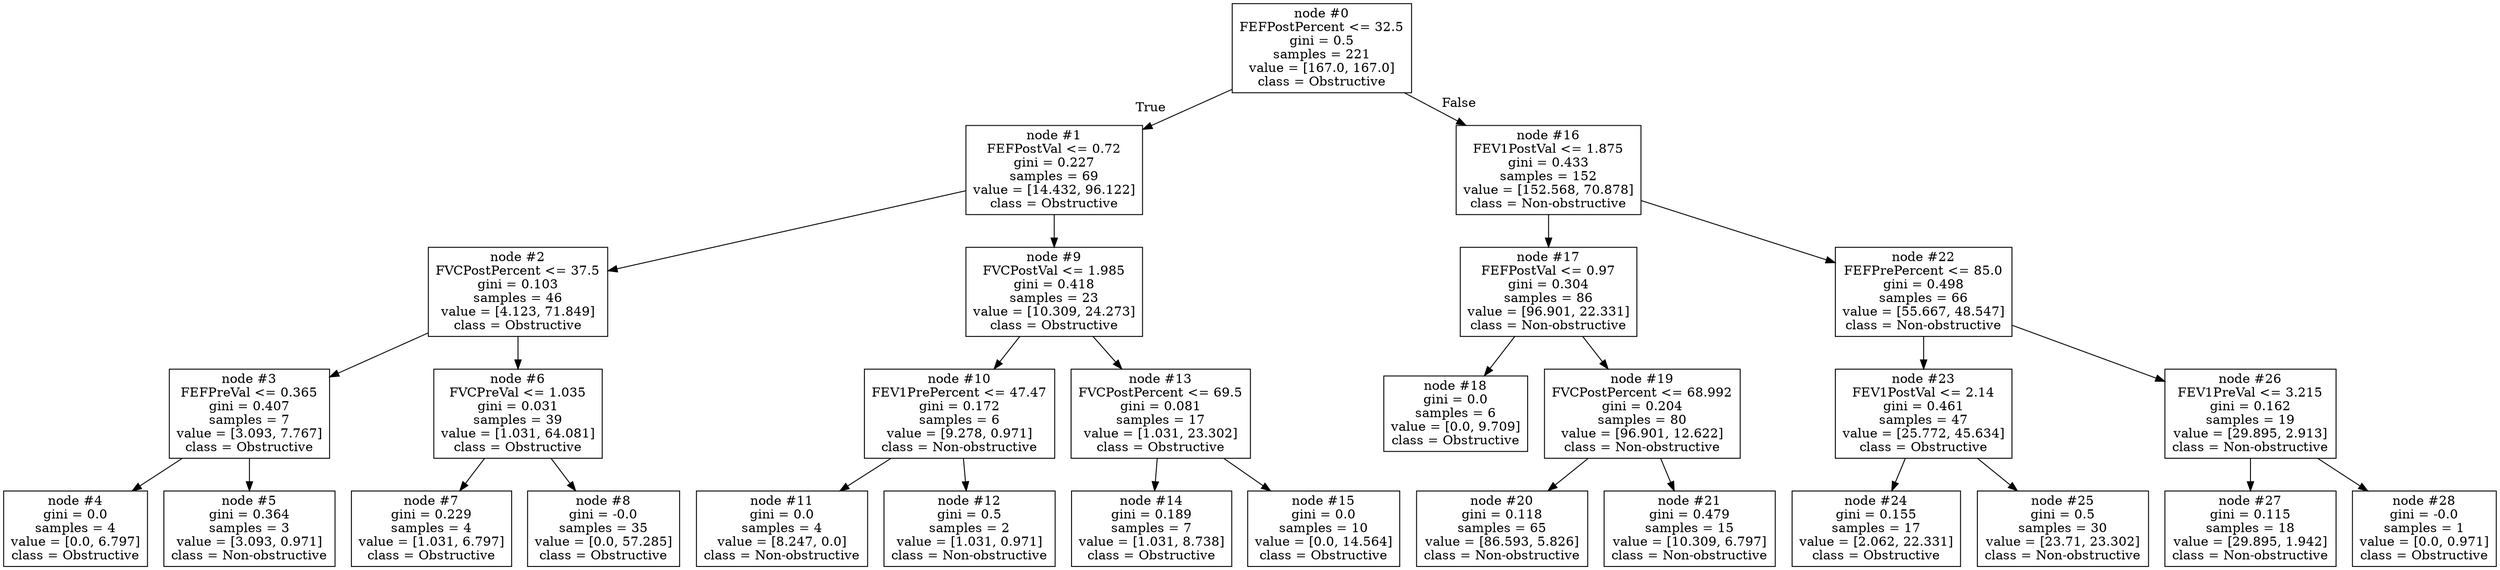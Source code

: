 digraph Tree {
node [shape=box] ;
0 [label="node #0\nFEFPostPercent <= 32.5\ngini = 0.5\nsamples = 221\nvalue = [167.0, 167.0]\nclass = Obstructive"] ;
1 [label="node #1\nFEFPostVal <= 0.72\ngini = 0.227\nsamples = 69\nvalue = [14.432, 96.122]\nclass = Obstructive"] ;
0 -> 1 [labeldistance=2.5, labelangle=45, headlabel="True"] ;
2 [label="node #2\nFVCPostPercent <= 37.5\ngini = 0.103\nsamples = 46\nvalue = [4.123, 71.849]\nclass = Obstructive"] ;
1 -> 2 ;
3 [label="node #3\nFEFPreVal <= 0.365\ngini = 0.407\nsamples = 7\nvalue = [3.093, 7.767]\nclass = Obstructive"] ;
2 -> 3 ;
4 [label="node #4\ngini = 0.0\nsamples = 4\nvalue = [0.0, 6.797]\nclass = Obstructive"] ;
3 -> 4 ;
5 [label="node #5\ngini = 0.364\nsamples = 3\nvalue = [3.093, 0.971]\nclass = Non-obstructive"] ;
3 -> 5 ;
6 [label="node #6\nFVCPreVal <= 1.035\ngini = 0.031\nsamples = 39\nvalue = [1.031, 64.081]\nclass = Obstructive"] ;
2 -> 6 ;
7 [label="node #7\ngini = 0.229\nsamples = 4\nvalue = [1.031, 6.797]\nclass = Obstructive"] ;
6 -> 7 ;
8 [label="node #8\ngini = -0.0\nsamples = 35\nvalue = [0.0, 57.285]\nclass = Obstructive"] ;
6 -> 8 ;
9 [label="node #9\nFVCPostVal <= 1.985\ngini = 0.418\nsamples = 23\nvalue = [10.309, 24.273]\nclass = Obstructive"] ;
1 -> 9 ;
10 [label="node #10\nFEV1PrePercent <= 47.47\ngini = 0.172\nsamples = 6\nvalue = [9.278, 0.971]\nclass = Non-obstructive"] ;
9 -> 10 ;
11 [label="node #11\ngini = 0.0\nsamples = 4\nvalue = [8.247, 0.0]\nclass = Non-obstructive"] ;
10 -> 11 ;
12 [label="node #12\ngini = 0.5\nsamples = 2\nvalue = [1.031, 0.971]\nclass = Non-obstructive"] ;
10 -> 12 ;
13 [label="node #13\nFVCPostPercent <= 69.5\ngini = 0.081\nsamples = 17\nvalue = [1.031, 23.302]\nclass = Obstructive"] ;
9 -> 13 ;
14 [label="node #14\ngini = 0.189\nsamples = 7\nvalue = [1.031, 8.738]\nclass = Obstructive"] ;
13 -> 14 ;
15 [label="node #15\ngini = 0.0\nsamples = 10\nvalue = [0.0, 14.564]\nclass = Obstructive"] ;
13 -> 15 ;
16 [label="node #16\nFEV1PostVal <= 1.875\ngini = 0.433\nsamples = 152\nvalue = [152.568, 70.878]\nclass = Non-obstructive"] ;
0 -> 16 [labeldistance=2.5, labelangle=-45, headlabel="False"] ;
17 [label="node #17\nFEFPostVal <= 0.97\ngini = 0.304\nsamples = 86\nvalue = [96.901, 22.331]\nclass = Non-obstructive"] ;
16 -> 17 ;
18 [label="node #18\ngini = 0.0\nsamples = 6\nvalue = [0.0, 9.709]\nclass = Obstructive"] ;
17 -> 18 ;
19 [label="node #19\nFVCPostPercent <= 68.992\ngini = 0.204\nsamples = 80\nvalue = [96.901, 12.622]\nclass = Non-obstructive"] ;
17 -> 19 ;
20 [label="node #20\ngini = 0.118\nsamples = 65\nvalue = [86.593, 5.826]\nclass = Non-obstructive"] ;
19 -> 20 ;
21 [label="node #21\ngini = 0.479\nsamples = 15\nvalue = [10.309, 6.797]\nclass = Non-obstructive"] ;
19 -> 21 ;
22 [label="node #22\nFEFPrePercent <= 85.0\ngini = 0.498\nsamples = 66\nvalue = [55.667, 48.547]\nclass = Non-obstructive"] ;
16 -> 22 ;
23 [label="node #23\nFEV1PostVal <= 2.14\ngini = 0.461\nsamples = 47\nvalue = [25.772, 45.634]\nclass = Obstructive"] ;
22 -> 23 ;
24 [label="node #24\ngini = 0.155\nsamples = 17\nvalue = [2.062, 22.331]\nclass = Obstructive"] ;
23 -> 24 ;
25 [label="node #25\ngini = 0.5\nsamples = 30\nvalue = [23.71, 23.302]\nclass = Non-obstructive"] ;
23 -> 25 ;
26 [label="node #26\nFEV1PreVal <= 3.215\ngini = 0.162\nsamples = 19\nvalue = [29.895, 2.913]\nclass = Non-obstructive"] ;
22 -> 26 ;
27 [label="node #27\ngini = 0.115\nsamples = 18\nvalue = [29.895, 1.942]\nclass = Non-obstructive"] ;
26 -> 27 ;
28 [label="node #28\ngini = -0.0\nsamples = 1\nvalue = [0.0, 0.971]\nclass = Obstructive"] ;
26 -> 28 ;
}